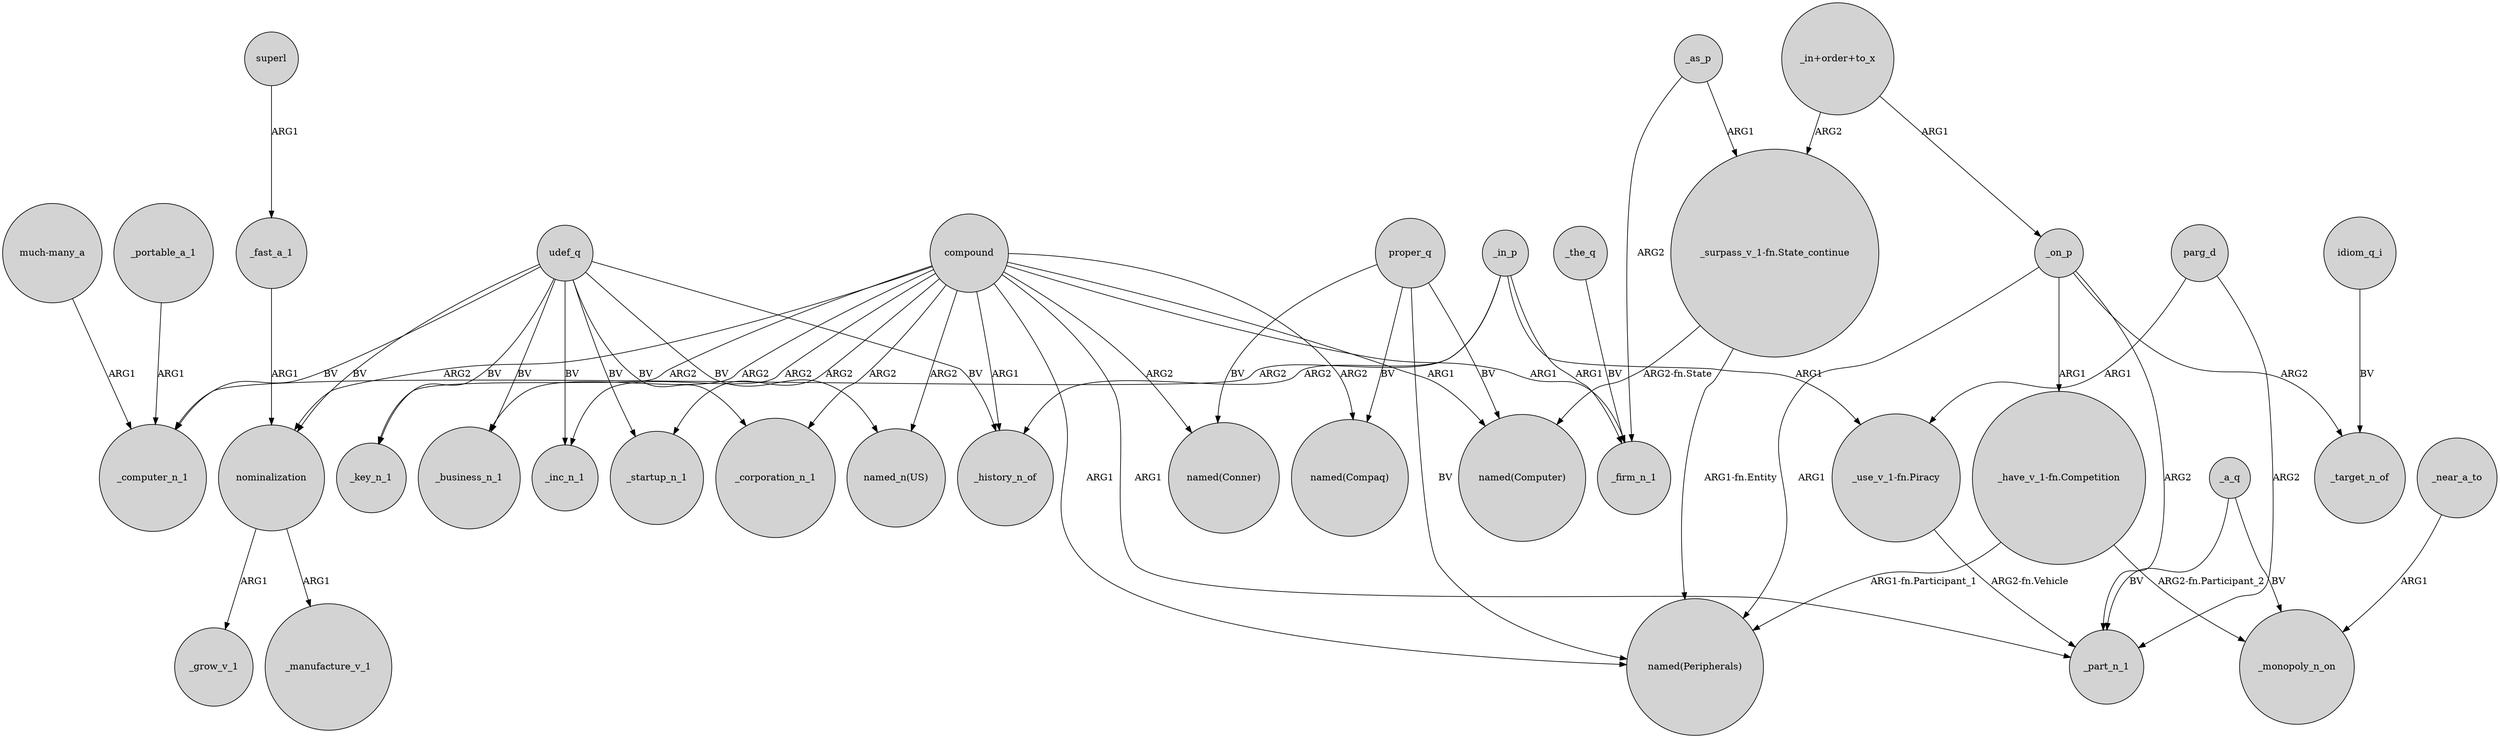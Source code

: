 digraph {
	node [shape=circle style=filled]
	"much-many_a" -> _computer_n_1 [label=ARG1]
	compound -> "named(Computer)" [label=ARG1]
	udef_q -> _history_n_of [label=BV]
	_in_p -> _firm_n_1 [label=ARG1]
	_a_q -> _part_n_1 [label=BV]
	parg_d -> _part_n_1 [label=ARG2]
	_as_p -> _firm_n_1 [label=ARG2]
	proper_q -> "named(Computer)" [label=BV]
	"_in+order+to_x" -> "_surpass_v_1-fn.State_continue" [label=ARG2]
	compound -> _part_n_1 [label=ARG1]
	proper_q -> "named(Peripherals)" [label=BV]
	udef_q -> nominalization [label=BV]
	compound -> _history_n_of [label=ARG1]
	_a_q -> _monopoly_n_on [label=BV]
	parg_d -> "_use_v_1-fn.Piracy" [label=ARG1]
	udef_q -> _key_n_1 [label=BV]
	"_surpass_v_1-fn.State_continue" -> "named(Computer)" [label="ARG2-fn.State"]
	_on_p -> "named(Peripherals)" [label=ARG1]
	udef_q -> _business_n_1 [label=BV]
	_in_p -> "_use_v_1-fn.Piracy" [label=ARG1]
	_fast_a_1 -> nominalization [label=ARG1]
	_in_p -> _computer_n_1 [label=ARG2]
	compound -> nominalization [label=ARG2]
	proper_q -> "named(Conner)" [label=BV]
	nominalization -> _grow_v_1 [label=ARG1]
	udef_q -> _inc_n_1 [label=BV]
	_on_p -> "_have_v_1-fn.Competition" [label=ARG1]
	"_have_v_1-fn.Competition" -> "named(Peripherals)" [label="ARG1-fn.Participant_1"]
	compound -> _inc_n_1 [label=ARG2]
	"_surpass_v_1-fn.State_continue" -> "named(Peripherals)" [label="ARG1-fn.Entity"]
	_the_q -> _firm_n_1 [label=BV]
	compound -> "named(Conner)" [label=ARG2]
	_on_p -> _target_n_of [label=ARG2]
	idiom_q_i -> _target_n_of [label=BV]
	udef_q -> _computer_n_1 [label=BV]
	"_use_v_1-fn.Piracy" -> _part_n_1 [label="ARG2-fn.Vehicle"]
	udef_q -> _startup_n_1 [label=BV]
	compound -> "named(Compaq)" [label=ARG2]
	compound -> _business_n_1 [label=ARG2]
	"_have_v_1-fn.Competition" -> _monopoly_n_on [label="ARG2-fn.Participant_2"]
	proper_q -> "named(Compaq)" [label=BV]
	compound -> _corporation_n_1 [label=ARG2]
	udef_q -> _corporation_n_1 [label=BV]
	_portable_a_1 -> _computer_n_1 [label=ARG1]
	compound -> _firm_n_1 [label=ARG1]
	compound -> "named(Peripherals)" [label=ARG1]
	"_in+order+to_x" -> _on_p [label=ARG1]
	_near_a_to -> _monopoly_n_on [label=ARG1]
	compound -> _startup_n_1 [label=ARG2]
	compound -> _key_n_1 [label=ARG2]
	_on_p -> _part_n_1 [label=ARG2]
	nominalization -> _manufacture_v_1 [label=ARG1]
	compound -> "named_n(US)" [label=ARG2]
	_in_p -> _history_n_of [label=ARG2]
	udef_q -> "named_n(US)" [label=BV]
	superl -> _fast_a_1 [label=ARG1]
	_as_p -> "_surpass_v_1-fn.State_continue" [label=ARG1]
}
